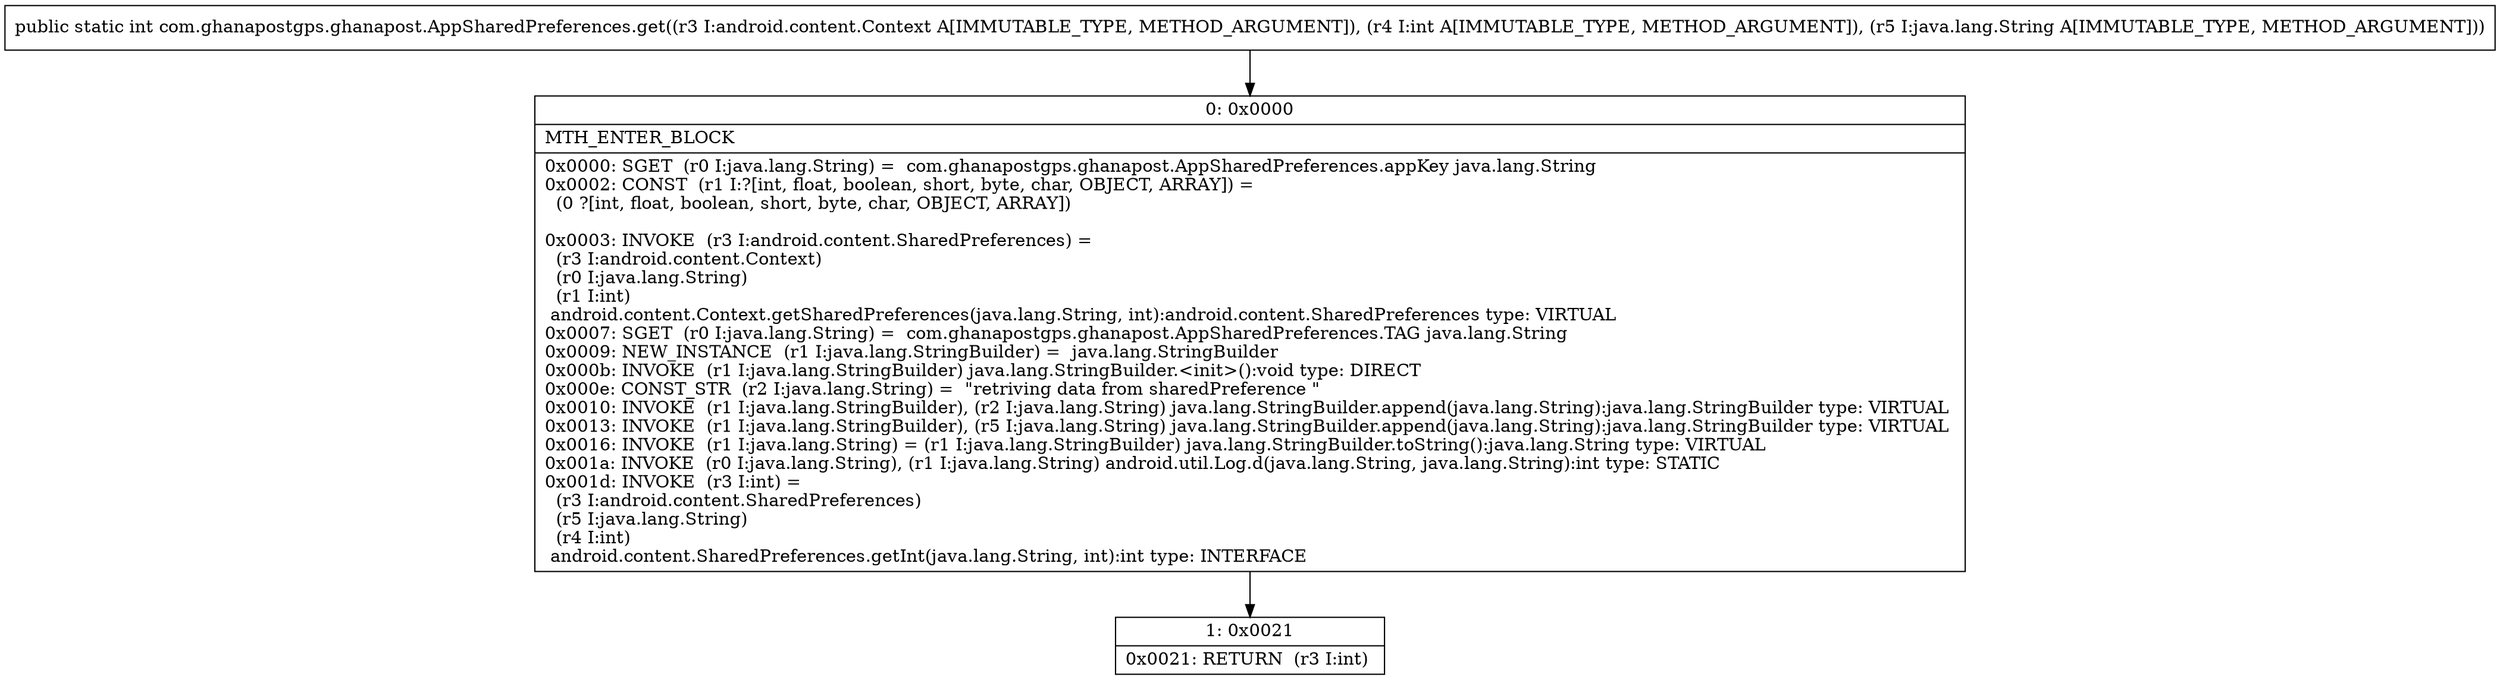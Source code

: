 digraph "CFG forcom.ghanapostgps.ghanapost.AppSharedPreferences.get(Landroid\/content\/Context;ILjava\/lang\/String;)I" {
Node_0 [shape=record,label="{0\:\ 0x0000|MTH_ENTER_BLOCK\l|0x0000: SGET  (r0 I:java.lang.String) =  com.ghanapostgps.ghanapost.AppSharedPreferences.appKey java.lang.String \l0x0002: CONST  (r1 I:?[int, float, boolean, short, byte, char, OBJECT, ARRAY]) = \l  (0 ?[int, float, boolean, short, byte, char, OBJECT, ARRAY])\l \l0x0003: INVOKE  (r3 I:android.content.SharedPreferences) = \l  (r3 I:android.content.Context)\l  (r0 I:java.lang.String)\l  (r1 I:int)\l android.content.Context.getSharedPreferences(java.lang.String, int):android.content.SharedPreferences type: VIRTUAL \l0x0007: SGET  (r0 I:java.lang.String) =  com.ghanapostgps.ghanapost.AppSharedPreferences.TAG java.lang.String \l0x0009: NEW_INSTANCE  (r1 I:java.lang.StringBuilder) =  java.lang.StringBuilder \l0x000b: INVOKE  (r1 I:java.lang.StringBuilder) java.lang.StringBuilder.\<init\>():void type: DIRECT \l0x000e: CONST_STR  (r2 I:java.lang.String) =  \"retriving data from sharedPreference \" \l0x0010: INVOKE  (r1 I:java.lang.StringBuilder), (r2 I:java.lang.String) java.lang.StringBuilder.append(java.lang.String):java.lang.StringBuilder type: VIRTUAL \l0x0013: INVOKE  (r1 I:java.lang.StringBuilder), (r5 I:java.lang.String) java.lang.StringBuilder.append(java.lang.String):java.lang.StringBuilder type: VIRTUAL \l0x0016: INVOKE  (r1 I:java.lang.String) = (r1 I:java.lang.StringBuilder) java.lang.StringBuilder.toString():java.lang.String type: VIRTUAL \l0x001a: INVOKE  (r0 I:java.lang.String), (r1 I:java.lang.String) android.util.Log.d(java.lang.String, java.lang.String):int type: STATIC \l0x001d: INVOKE  (r3 I:int) = \l  (r3 I:android.content.SharedPreferences)\l  (r5 I:java.lang.String)\l  (r4 I:int)\l android.content.SharedPreferences.getInt(java.lang.String, int):int type: INTERFACE \l}"];
Node_1 [shape=record,label="{1\:\ 0x0021|0x0021: RETURN  (r3 I:int) \l}"];
MethodNode[shape=record,label="{public static int com.ghanapostgps.ghanapost.AppSharedPreferences.get((r3 I:android.content.Context A[IMMUTABLE_TYPE, METHOD_ARGUMENT]), (r4 I:int A[IMMUTABLE_TYPE, METHOD_ARGUMENT]), (r5 I:java.lang.String A[IMMUTABLE_TYPE, METHOD_ARGUMENT])) }"];
MethodNode -> Node_0;
Node_0 -> Node_1;
}

